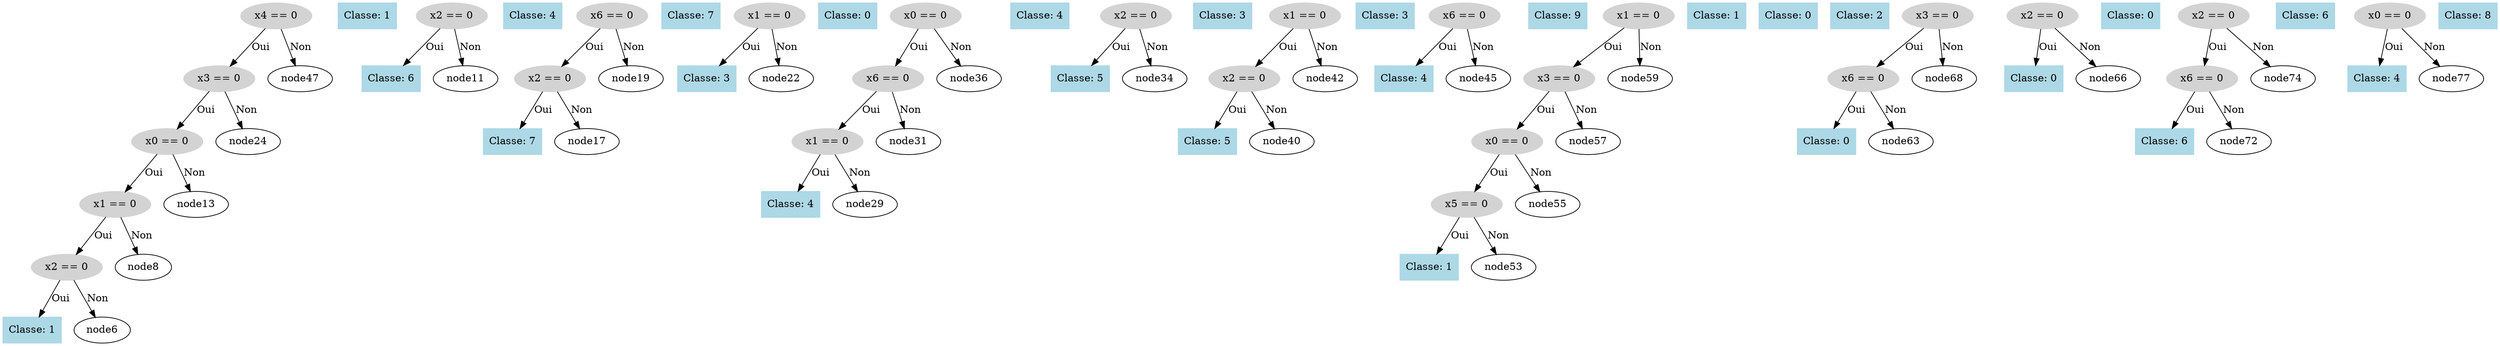 digraph DecisionTree {
  node0 [label="x4 == 0", shape=ellipse, style=filled, color=lightgray];
  node0 -> node1 [label="Oui"];
  node1 [label="x3 == 0", shape=ellipse, style=filled, color=lightgray];
  node1 -> node2 [label="Oui"];
  node2 [label="x0 == 0", shape=ellipse, style=filled, color=lightgray];
  node2 -> node3 [label="Oui"];
  node3 [label="x1 == 0", shape=ellipse, style=filled, color=lightgray];
  node3 -> node4 [label="Oui"];
  node4 [label="x2 == 0", shape=ellipse, style=filled, color=lightgray];
  node4 -> node5 [label="Oui"];
  node5 [label="Classe: 1", shape=box, style=filled, color=lightblue];
  node4 -> node6 [label="Non"];
  node7 [label="Classe: 1", shape=box, style=filled, color=lightblue];
  node3 -> node8 [label="Non"];
  node9 [label="x2 == 0", shape=ellipse, style=filled, color=lightgray];
  node9 -> node10 [label="Oui"];
  node10 [label="Classe: 6", shape=box, style=filled, color=lightblue];
  node9 -> node11 [label="Non"];
  node12 [label="Classe: 4", shape=box, style=filled, color=lightblue];
  node2 -> node13 [label="Non"];
  node14 [label="x6 == 0", shape=ellipse, style=filled, color=lightgray];
  node14 -> node15 [label="Oui"];
  node15 [label="x2 == 0", shape=ellipse, style=filled, color=lightgray];
  node15 -> node16 [label="Oui"];
  node16 [label="Classe: 7", shape=box, style=filled, color=lightblue];
  node15 -> node17 [label="Non"];
  node18 [label="Classe: 7", shape=box, style=filled, color=lightblue];
  node14 -> node19 [label="Non"];
  node20 [label="x1 == 0", shape=ellipse, style=filled, color=lightgray];
  node20 -> node21 [label="Oui"];
  node21 [label="Classe: 3", shape=box, style=filled, color=lightblue];
  node20 -> node22 [label="Non"];
  node23 [label="Classe: 0", shape=box, style=filled, color=lightblue];
  node1 -> node24 [label="Non"];
  node25 [label="x0 == 0", shape=ellipse, style=filled, color=lightgray];
  node25 -> node26 [label="Oui"];
  node26 [label="x6 == 0", shape=ellipse, style=filled, color=lightgray];
  node26 -> node27 [label="Oui"];
  node27 [label="x1 == 0", shape=ellipse, style=filled, color=lightgray];
  node27 -> node28 [label="Oui"];
  node28 [label="Classe: 4", shape=box, style=filled, color=lightblue];
  node27 -> node29 [label="Non"];
  node30 [label="Classe: 4", shape=box, style=filled, color=lightblue];
  node26 -> node31 [label="Non"];
  node32 [label="x2 == 0", shape=ellipse, style=filled, color=lightgray];
  node32 -> node33 [label="Oui"];
  node33 [label="Classe: 5", shape=box, style=filled, color=lightblue];
  node32 -> node34 [label="Non"];
  node35 [label="Classe: 3", shape=box, style=filled, color=lightblue];
  node25 -> node36 [label="Non"];
  node37 [label="x1 == 0", shape=ellipse, style=filled, color=lightgray];
  node37 -> node38 [label="Oui"];
  node38 [label="x2 == 0", shape=ellipse, style=filled, color=lightgray];
  node38 -> node39 [label="Oui"];
  node39 [label="Classe: 5", shape=box, style=filled, color=lightblue];
  node38 -> node40 [label="Non"];
  node41 [label="Classe: 3", shape=box, style=filled, color=lightblue];
  node37 -> node42 [label="Non"];
  node43 [label="x6 == 0", shape=ellipse, style=filled, color=lightgray];
  node43 -> node44 [label="Oui"];
  node44 [label="Classe: 4", shape=box, style=filled, color=lightblue];
  node43 -> node45 [label="Non"];
  node46 [label="Classe: 9", shape=box, style=filled, color=lightblue];
  node0 -> node47 [label="Non"];
  node48 [label="x1 == 0", shape=ellipse, style=filled, color=lightgray];
  node48 -> node49 [label="Oui"];
  node49 [label="x3 == 0", shape=ellipse, style=filled, color=lightgray];
  node49 -> node50 [label="Oui"];
  node50 [label="x0 == 0", shape=ellipse, style=filled, color=lightgray];
  node50 -> node51 [label="Oui"];
  node51 [label="x5 == 0", shape=ellipse, style=filled, color=lightgray];
  node51 -> node52 [label="Oui"];
  node52 [label="Classe: 1", shape=box, style=filled, color=lightblue];
  node51 -> node53 [label="Non"];
  node54 [label="Classe: 1", shape=box, style=filled, color=lightblue];
  node50 -> node55 [label="Non"];
  node56 [label="Classe: 0", shape=box, style=filled, color=lightblue];
  node49 -> node57 [label="Non"];
  node58 [label="Classe: 2", shape=box, style=filled, color=lightblue];
  node48 -> node59 [label="Non"];
  node60 [label="x3 == 0", shape=ellipse, style=filled, color=lightgray];
  node60 -> node61 [label="Oui"];
  node61 [label="x6 == 0", shape=ellipse, style=filled, color=lightgray];
  node61 -> node62 [label="Oui"];
  node62 [label="Classe: 0", shape=box, style=filled, color=lightblue];
  node61 -> node63 [label="Non"];
  node64 [label="x2 == 0", shape=ellipse, style=filled, color=lightgray];
  node64 -> node65 [label="Oui"];
  node65 [label="Classe: 0", shape=box, style=filled, color=lightblue];
  node64 -> node66 [label="Non"];
  node67 [label="Classe: 0", shape=box, style=filled, color=lightblue];
  node60 -> node68 [label="Non"];
  node69 [label="x2 == 0", shape=ellipse, style=filled, color=lightgray];
  node69 -> node70 [label="Oui"];
  node70 [label="x6 == 0", shape=ellipse, style=filled, color=lightgray];
  node70 -> node71 [label="Oui"];
  node71 [label="Classe: 6", shape=box, style=filled, color=lightblue];
  node70 -> node72 [label="Non"];
  node73 [label="Classe: 6", shape=box, style=filled, color=lightblue];
  node69 -> node74 [label="Non"];
  node75 [label="x0 == 0", shape=ellipse, style=filled, color=lightgray];
  node75 -> node76 [label="Oui"];
  node76 [label="Classe: 4", shape=box, style=filled, color=lightblue];
  node75 -> node77 [label="Non"];
  node78 [label="Classe: 8", shape=box, style=filled, color=lightblue];
}
